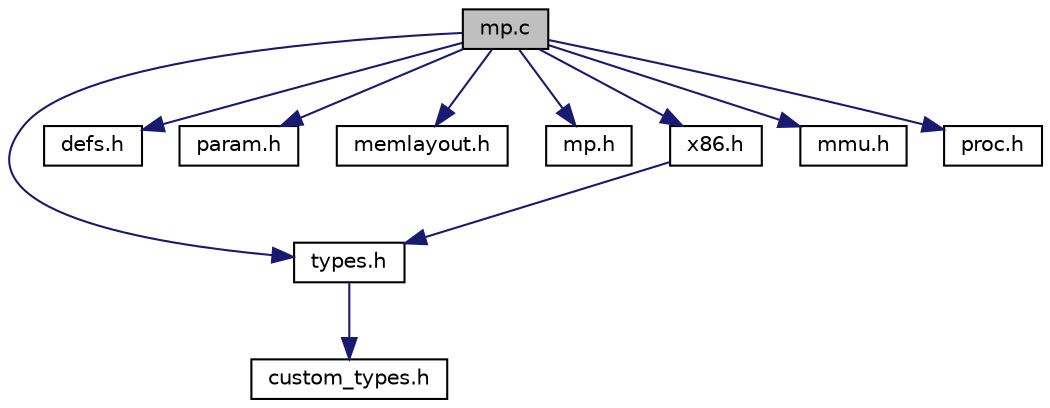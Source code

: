 digraph "mp.c"
{
  edge [fontname="Helvetica",fontsize="10",labelfontname="Helvetica",labelfontsize="10"];
  node [fontname="Helvetica",fontsize="10",shape=record];
  Node1 [label="mp.c",height=0.2,width=0.4,color="black", fillcolor="grey75", style="filled", fontcolor="black"];
  Node1 -> Node2 [color="midnightblue",fontsize="10",style="solid",fontname="Helvetica"];
  Node2 [label="types.h",height=0.2,width=0.4,color="black", fillcolor="white", style="filled",URL="$types_8h.html"];
  Node2 -> Node3 [color="midnightblue",fontsize="10",style="solid",fontname="Helvetica"];
  Node3 [label="custom_types.h",height=0.2,width=0.4,color="black", fillcolor="white", style="filled",URL="$custom__types_8h.html"];
  Node1 -> Node4 [color="midnightblue",fontsize="10",style="solid",fontname="Helvetica"];
  Node4 [label="defs.h",height=0.2,width=0.4,color="black", fillcolor="white", style="filled",URL="$defs_8h.html"];
  Node1 -> Node5 [color="midnightblue",fontsize="10",style="solid",fontname="Helvetica"];
  Node5 [label="param.h",height=0.2,width=0.4,color="black", fillcolor="white", style="filled",URL="$param_8h.html"];
  Node1 -> Node6 [color="midnightblue",fontsize="10",style="solid",fontname="Helvetica"];
  Node6 [label="memlayout.h",height=0.2,width=0.4,color="black", fillcolor="white", style="filled",URL="$memlayout_8h.html"];
  Node1 -> Node7 [color="midnightblue",fontsize="10",style="solid",fontname="Helvetica"];
  Node7 [label="mp.h",height=0.2,width=0.4,color="black", fillcolor="white", style="filled",URL="$mp_8h.html"];
  Node1 -> Node8 [color="midnightblue",fontsize="10",style="solid",fontname="Helvetica"];
  Node8 [label="x86.h",height=0.2,width=0.4,color="black", fillcolor="white", style="filled",URL="$x86_8h.html"];
  Node8 -> Node2 [color="midnightblue",fontsize="10",style="solid",fontname="Helvetica"];
  Node1 -> Node9 [color="midnightblue",fontsize="10",style="solid",fontname="Helvetica"];
  Node9 [label="mmu.h",height=0.2,width=0.4,color="black", fillcolor="white", style="filled",URL="$mmu_8h.html"];
  Node1 -> Node10 [color="midnightblue",fontsize="10",style="solid",fontname="Helvetica"];
  Node10 [label="proc.h",height=0.2,width=0.4,color="black", fillcolor="white", style="filled",URL="$proc_8h.html"];
}
